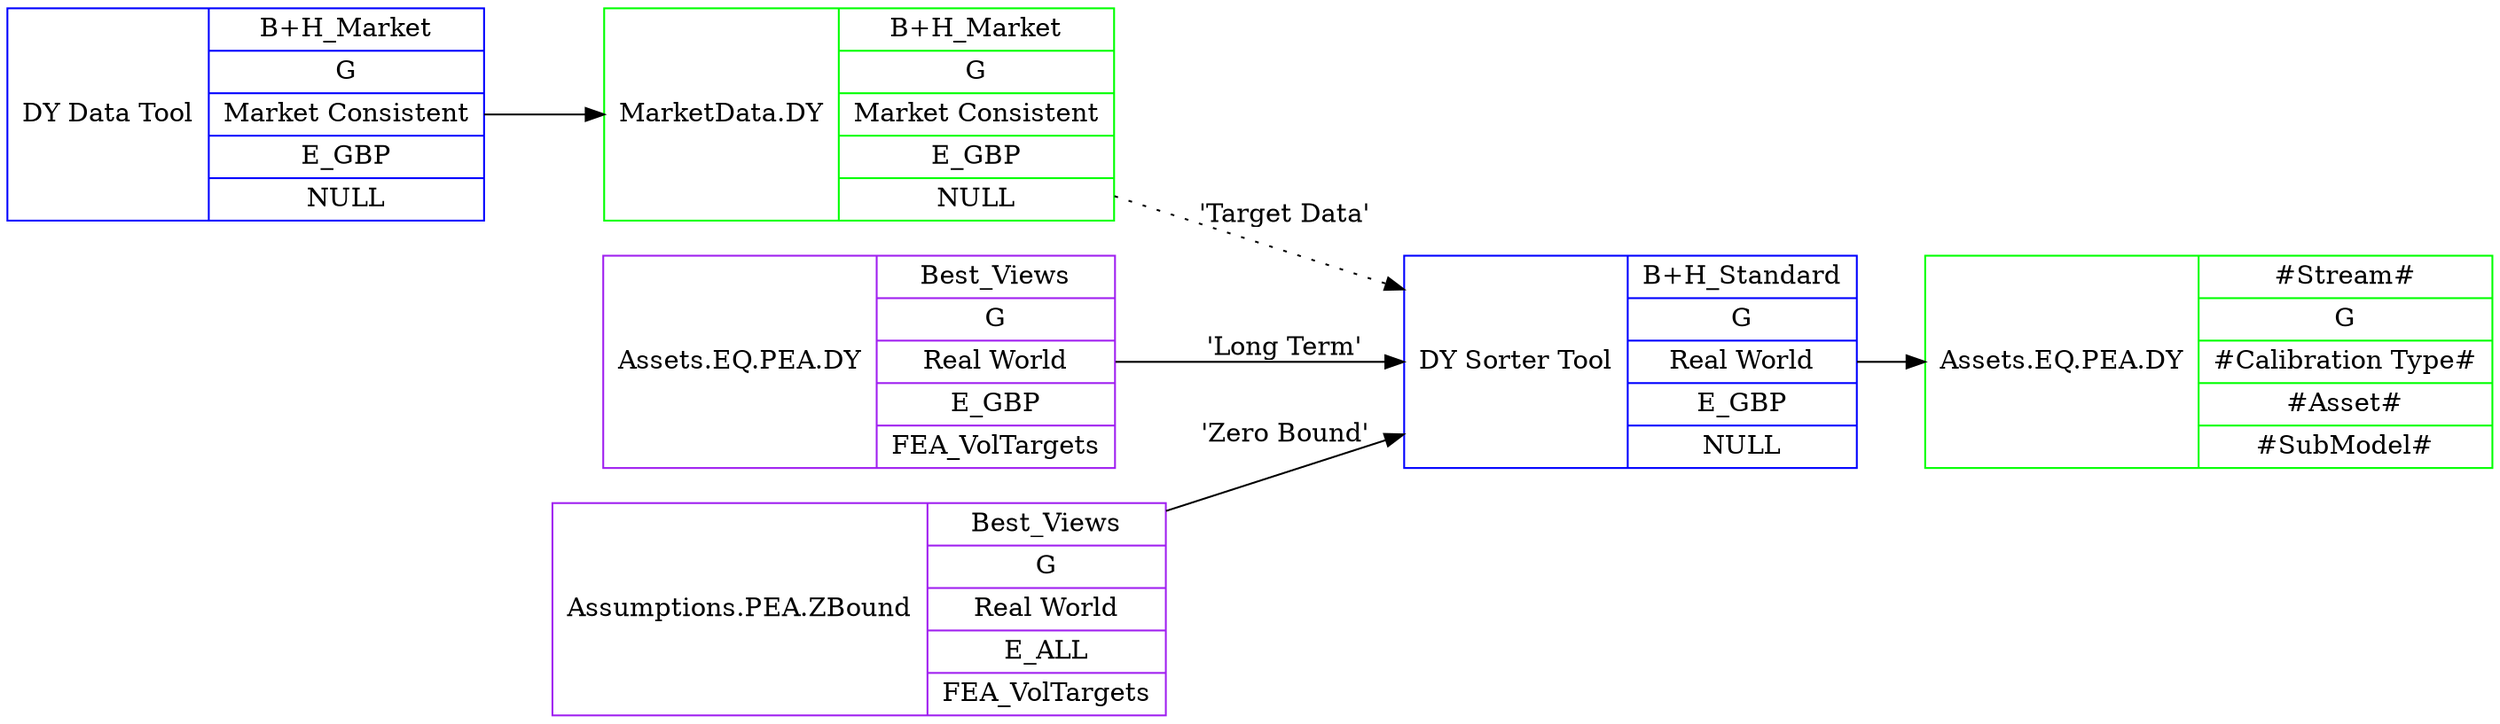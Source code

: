 digraph SimpleMTT {
	rankdir=LR;
	
	// Raw Market Data	
	//DDL_Feed[shape=diamond,color="red"]	
	//Other_Possible_Sources[shape=diamond,color="red"]	
	
	// Tools
	node [shape=record,color="blue"]
	
	DY_DDL_A1[label="{DY Data Tool|{B+H_Market|G|Market Consistent|E_GBP|NULL}}"]
	
	DY_Calibration[label="{DY Sorter Tool|{B+H_Standard|G|Real World|E_GBP|NULL}}"]
	
	//Inputs and Outputs
	node [shape=record,color="green"]	
	
	DY_Data_A1[label="{MarketData.DY|{B+H_Market|G|Market Consistent|E_GBP|NULL}}"]
	
	
	Assumptions[label="{Assets.EQ.PEA.DY|{Best_Views|G|Real World|E_GBP|FEA_VolTargets}}}",color="purple"]	
	ZBound[label="{Assumptions.PEA.ZBound|{Best_Views|G|Real World|E_ALL|FEA_VolTargets}}}",color="purple"]	
	
	
	OutputDYModel[label="{Assets.EQ.PEA.DY|{#Stream#|G|#Calibration Type#|#Asset#|#SubModel#}}}"]
	
	
	
	//Other_Possible_Sources -> DY_DDL
	//DDL_Feed -> DY_DDL_A1 -> DY_Data
	DY_DDL_A1 -> DY_Data_A1
	DY_Data_A1 -> DY_Calibration[label="'Target Data'";style="dotted"]
	Assumptions -> DY_Calibration[label="'Long Term'"]
	ZBound -> DY_Calibration[label="'Zero Bound'"]
	DY_Calibration -> OutputDYModel
			
	
}